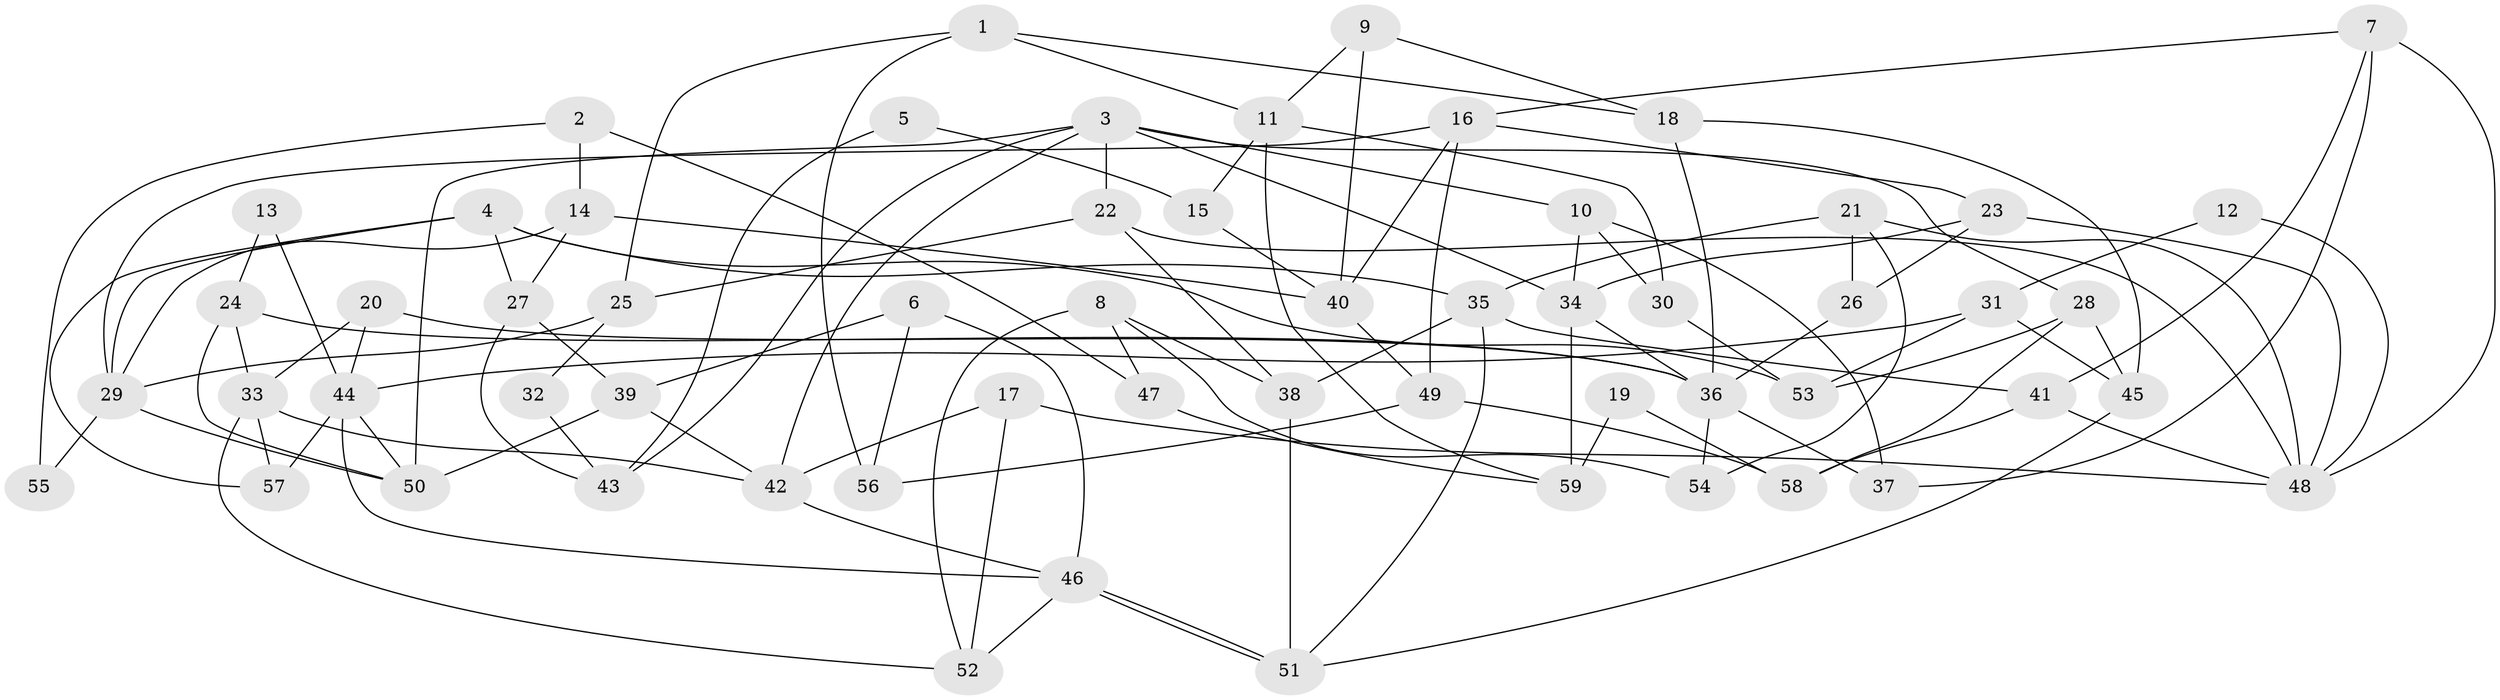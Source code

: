 // Generated by graph-tools (version 1.1) at 2025/01/03/09/25 03:01:58]
// undirected, 59 vertices, 118 edges
graph export_dot {
graph [start="1"]
  node [color=gray90,style=filled];
  1;
  2;
  3;
  4;
  5;
  6;
  7;
  8;
  9;
  10;
  11;
  12;
  13;
  14;
  15;
  16;
  17;
  18;
  19;
  20;
  21;
  22;
  23;
  24;
  25;
  26;
  27;
  28;
  29;
  30;
  31;
  32;
  33;
  34;
  35;
  36;
  37;
  38;
  39;
  40;
  41;
  42;
  43;
  44;
  45;
  46;
  47;
  48;
  49;
  50;
  51;
  52;
  53;
  54;
  55;
  56;
  57;
  58;
  59;
  1 -- 25;
  1 -- 18;
  1 -- 11;
  1 -- 56;
  2 -- 14;
  2 -- 47;
  2 -- 55;
  3 -- 10;
  3 -- 28;
  3 -- 22;
  3 -- 34;
  3 -- 42;
  3 -- 43;
  3 -- 50;
  4 -- 27;
  4 -- 53;
  4 -- 29;
  4 -- 35;
  4 -- 57;
  5 -- 43;
  5 -- 15;
  6 -- 46;
  6 -- 39;
  6 -- 56;
  7 -- 16;
  7 -- 48;
  7 -- 37;
  7 -- 41;
  8 -- 38;
  8 -- 52;
  8 -- 47;
  8 -- 54;
  9 -- 11;
  9 -- 40;
  9 -- 18;
  10 -- 34;
  10 -- 37;
  10 -- 30;
  11 -- 30;
  11 -- 15;
  11 -- 59;
  12 -- 31;
  12 -- 48;
  13 -- 44;
  13 -- 24;
  14 -- 40;
  14 -- 29;
  14 -- 27;
  15 -- 40;
  16 -- 29;
  16 -- 23;
  16 -- 40;
  16 -- 49;
  17 -- 48;
  17 -- 52;
  17 -- 42;
  18 -- 36;
  18 -- 45;
  19 -- 58;
  19 -- 59;
  20 -- 44;
  20 -- 33;
  20 -- 36;
  21 -- 48;
  21 -- 35;
  21 -- 26;
  21 -- 54;
  22 -- 48;
  22 -- 25;
  22 -- 38;
  23 -- 34;
  23 -- 26;
  23 -- 48;
  24 -- 33;
  24 -- 36;
  24 -- 50;
  25 -- 29;
  25 -- 32;
  26 -- 36;
  27 -- 39;
  27 -- 43;
  28 -- 45;
  28 -- 58;
  28 -- 53;
  29 -- 50;
  29 -- 55;
  30 -- 53;
  31 -- 44;
  31 -- 45;
  31 -- 53;
  32 -- 43;
  33 -- 42;
  33 -- 57;
  33 -- 52;
  34 -- 36;
  34 -- 59;
  35 -- 51;
  35 -- 38;
  35 -- 41;
  36 -- 54;
  36 -- 37;
  38 -- 51;
  39 -- 50;
  39 -- 42;
  40 -- 49;
  41 -- 48;
  41 -- 58;
  42 -- 46;
  44 -- 50;
  44 -- 46;
  44 -- 57;
  45 -- 51;
  46 -- 51;
  46 -- 51;
  46 -- 52;
  47 -- 59;
  49 -- 56;
  49 -- 58;
}
